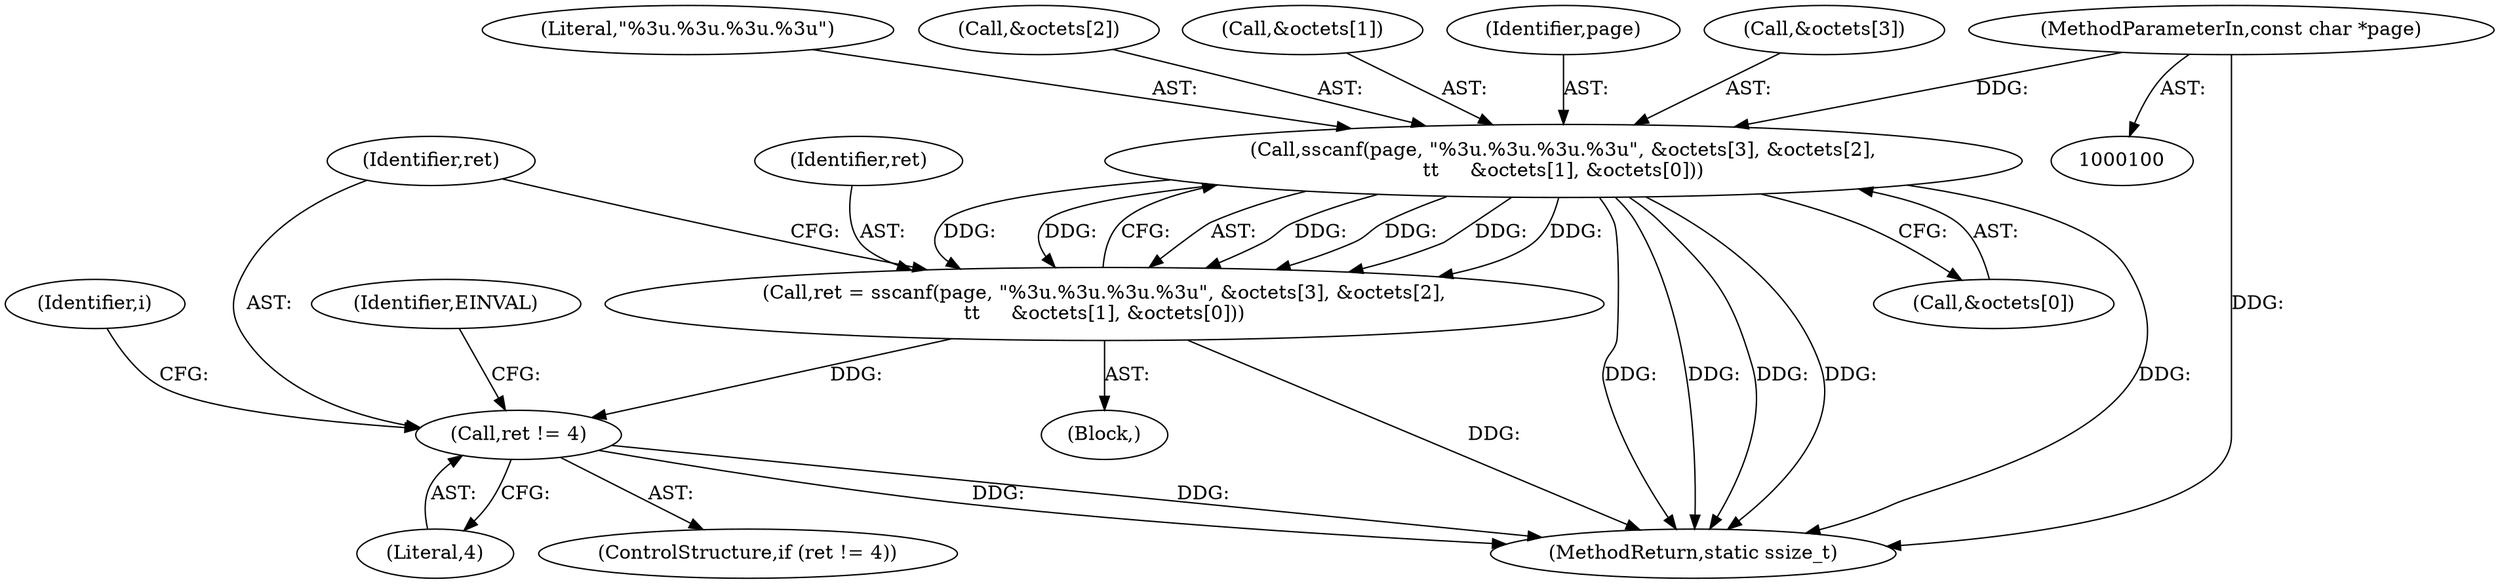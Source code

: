 digraph "0_linux_853bc26a7ea39e354b9f8889ae7ad1492ffa28d2@pointer" {
"1000102" [label="(MethodParameterIn,const char *page)"];
"1000126" [label="(Call,sscanf(page, \"%3u.%3u.%3u.%3u\", &octets[3], &octets[2],\n\t\t     &octets[1], &octets[0]))"];
"1000124" [label="(Call,ret = sscanf(page, \"%3u.%3u.%3u.%3u\", &octets[3], &octets[2],\n\t\t     &octets[1], &octets[0]))"];
"1000146" [label="(Call,ret != 4)"];
"1000147" [label="(Identifier,ret)"];
"1000151" [label="(Identifier,EINVAL)"];
"1000126" [label="(Call,sscanf(page, \"%3u.%3u.%3u.%3u\", &octets[3], &octets[2],\n\t\t     &octets[1], &octets[0]))"];
"1000127" [label="(Identifier,page)"];
"1000145" [label="(ControlStructure,if (ret != 4))"];
"1000104" [label="(Block,)"];
"1000148" [label="(Literal,4)"];
"1000129" [label="(Call,&octets[3])"];
"1000252" [label="(MethodReturn,static ssize_t)"];
"1000141" [label="(Call,&octets[0])"];
"1000128" [label="(Literal,\"%3u.%3u.%3u.%3u\")"];
"1000102" [label="(MethodParameterIn,const char *page)"];
"1000133" [label="(Call,&octets[2])"];
"1000125" [label="(Identifier,ret)"];
"1000146" [label="(Call,ret != 4)"];
"1000137" [label="(Call,&octets[1])"];
"1000154" [label="(Identifier,i)"];
"1000124" [label="(Call,ret = sscanf(page, \"%3u.%3u.%3u.%3u\", &octets[3], &octets[2],\n\t\t     &octets[1], &octets[0]))"];
"1000102" -> "1000100"  [label="AST: "];
"1000102" -> "1000252"  [label="DDG: "];
"1000102" -> "1000126"  [label="DDG: "];
"1000126" -> "1000124"  [label="AST: "];
"1000126" -> "1000141"  [label="CFG: "];
"1000127" -> "1000126"  [label="AST: "];
"1000128" -> "1000126"  [label="AST: "];
"1000129" -> "1000126"  [label="AST: "];
"1000133" -> "1000126"  [label="AST: "];
"1000137" -> "1000126"  [label="AST: "];
"1000141" -> "1000126"  [label="AST: "];
"1000124" -> "1000126"  [label="CFG: "];
"1000126" -> "1000252"  [label="DDG: "];
"1000126" -> "1000252"  [label="DDG: "];
"1000126" -> "1000252"  [label="DDG: "];
"1000126" -> "1000252"  [label="DDG: "];
"1000126" -> "1000252"  [label="DDG: "];
"1000126" -> "1000124"  [label="DDG: "];
"1000126" -> "1000124"  [label="DDG: "];
"1000126" -> "1000124"  [label="DDG: "];
"1000126" -> "1000124"  [label="DDG: "];
"1000126" -> "1000124"  [label="DDG: "];
"1000126" -> "1000124"  [label="DDG: "];
"1000124" -> "1000104"  [label="AST: "];
"1000125" -> "1000124"  [label="AST: "];
"1000147" -> "1000124"  [label="CFG: "];
"1000124" -> "1000252"  [label="DDG: "];
"1000124" -> "1000146"  [label="DDG: "];
"1000146" -> "1000145"  [label="AST: "];
"1000146" -> "1000148"  [label="CFG: "];
"1000147" -> "1000146"  [label="AST: "];
"1000148" -> "1000146"  [label="AST: "];
"1000151" -> "1000146"  [label="CFG: "];
"1000154" -> "1000146"  [label="CFG: "];
"1000146" -> "1000252"  [label="DDG: "];
"1000146" -> "1000252"  [label="DDG: "];
}
